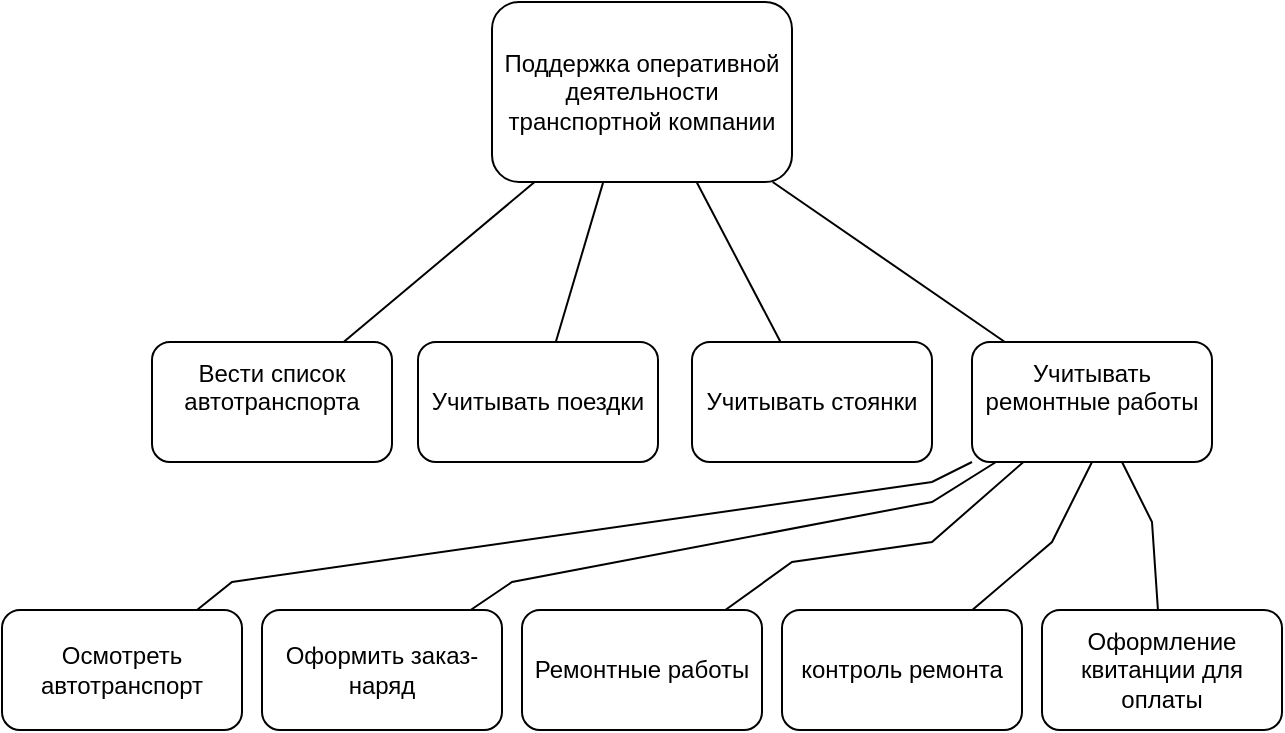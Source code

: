 <mxfile version="21.3.7" type="github">
  <diagram name="Страница 1" id="_s5fvNWSU9YGFF59Uiwb">
    <mxGraphModel dx="991" dy="490" grid="1" gridSize="10" guides="1" tooltips="1" connect="1" arrows="1" fold="1" page="1" pageScale="1" pageWidth="827" pageHeight="1169" math="0" shadow="0">
      <root>
        <mxCell id="0" />
        <mxCell id="1" parent="0" />
        <mxCell id="giHVpxbRRX-lV9gptPgg-1" value="Поддержка оперативной деятельности транспортной компании" style="rounded=1;whiteSpace=wrap;html=1;" vertex="1" parent="1">
          <mxGeometry x="330" y="280" width="150" height="90" as="geometry" />
        </mxCell>
        <mxCell id="giHVpxbRRX-lV9gptPgg-2" value="&lt;div&gt;Вести список автотранспорта&lt;/div&gt;&lt;div&gt;&lt;br&gt;&lt;/div&gt;" style="rounded=1;whiteSpace=wrap;html=1;" vertex="1" parent="1">
          <mxGeometry x="160" y="450" width="120" height="60" as="geometry" />
        </mxCell>
        <mxCell id="giHVpxbRRX-lV9gptPgg-3" value="&lt;div&gt;&lt;div&gt;Учитывать поездки&lt;/div&gt;&lt;/div&gt;" style="rounded=1;whiteSpace=wrap;html=1;" vertex="1" parent="1">
          <mxGeometry x="293" y="450" width="120" height="60" as="geometry" />
        </mxCell>
        <mxCell id="giHVpxbRRX-lV9gptPgg-4" value="&lt;div&gt;Учитывать стоянки&lt;/div&gt;" style="rounded=1;whiteSpace=wrap;html=1;" vertex="1" parent="1">
          <mxGeometry x="430" y="450" width="120" height="60" as="geometry" />
        </mxCell>
        <mxCell id="giHVpxbRRX-lV9gptPgg-5" value="&lt;div&gt;Учитывать ремонтные работы&lt;/div&gt;&lt;div&gt;&lt;br&gt;&lt;/div&gt;" style="rounded=1;whiteSpace=wrap;html=1;" vertex="1" parent="1">
          <mxGeometry x="570" y="450" width="120" height="60" as="geometry" />
        </mxCell>
        <mxCell id="giHVpxbRRX-lV9gptPgg-6" value="" style="endArrow=none;html=1;rounded=0;exitX=0.37;exitY=1.005;exitDx=0;exitDy=0;exitPerimeter=0;" edge="1" parent="1" source="giHVpxbRRX-lV9gptPgg-1" target="giHVpxbRRX-lV9gptPgg-3">
          <mxGeometry width="50" height="50" relative="1" as="geometry">
            <mxPoint x="440" y="520" as="sourcePoint" />
            <mxPoint x="490" y="470" as="targetPoint" />
          </mxGeometry>
        </mxCell>
        <mxCell id="giHVpxbRRX-lV9gptPgg-7" value="" style="endArrow=none;html=1;rounded=0;entryX=0.682;entryY=1;entryDx=0;entryDy=0;entryPerimeter=0;" edge="1" parent="1" source="giHVpxbRRX-lV9gptPgg-4" target="giHVpxbRRX-lV9gptPgg-1">
          <mxGeometry width="50" height="50" relative="1" as="geometry">
            <mxPoint x="440" y="520" as="sourcePoint" />
            <mxPoint x="490" y="470" as="targetPoint" />
          </mxGeometry>
        </mxCell>
        <mxCell id="giHVpxbRRX-lV9gptPgg-8" value="" style="endArrow=none;html=1;rounded=0;" edge="1" parent="1" source="giHVpxbRRX-lV9gptPgg-1" target="giHVpxbRRX-lV9gptPgg-5">
          <mxGeometry width="50" height="50" relative="1" as="geometry">
            <mxPoint x="440" y="520" as="sourcePoint" />
            <mxPoint x="490" y="470" as="targetPoint" />
          </mxGeometry>
        </mxCell>
        <mxCell id="giHVpxbRRX-lV9gptPgg-9" value="" style="endArrow=none;html=1;rounded=0;" edge="1" parent="1" source="giHVpxbRRX-lV9gptPgg-2" target="giHVpxbRRX-lV9gptPgg-1">
          <mxGeometry width="50" height="50" relative="1" as="geometry">
            <mxPoint x="440" y="520" as="sourcePoint" />
            <mxPoint x="490" y="470" as="targetPoint" />
          </mxGeometry>
        </mxCell>
        <mxCell id="giHVpxbRRX-lV9gptPgg-11" value="&lt;div&gt;Осмотреть автотранспорт&lt;/div&gt;" style="rounded=1;whiteSpace=wrap;html=1;" vertex="1" parent="1">
          <mxGeometry x="85" y="584" width="120" height="60" as="geometry" />
        </mxCell>
        <mxCell id="giHVpxbRRX-lV9gptPgg-12" value="&lt;div&gt;контроль ремонта&lt;/div&gt;" style="rounded=1;whiteSpace=wrap;html=1;" vertex="1" parent="1">
          <mxGeometry x="475" y="584" width="120" height="60" as="geometry" />
        </mxCell>
        <mxCell id="giHVpxbRRX-lV9gptPgg-13" value="&lt;div&gt;Оформить заказ-наряд&lt;/div&gt;" style="rounded=1;whiteSpace=wrap;html=1;" vertex="1" parent="1">
          <mxGeometry x="215" y="584" width="120" height="60" as="geometry" />
        </mxCell>
        <mxCell id="giHVpxbRRX-lV9gptPgg-14" value="&lt;div&gt;Ремонтные работы&lt;/div&gt;" style="rounded=1;whiteSpace=wrap;html=1;" vertex="1" parent="1">
          <mxGeometry x="345" y="584" width="120" height="60" as="geometry" />
        </mxCell>
        <mxCell id="giHVpxbRRX-lV9gptPgg-15" value="&lt;div&gt;Оформление квитанции для оплаты&lt;/div&gt;" style="rounded=1;whiteSpace=wrap;html=1;" vertex="1" parent="1">
          <mxGeometry x="605" y="584" width="120" height="60" as="geometry" />
        </mxCell>
        <mxCell id="giHVpxbRRX-lV9gptPgg-16" value="" style="endArrow=none;html=1;rounded=0;" edge="1" parent="1" source="giHVpxbRRX-lV9gptPgg-15" target="giHVpxbRRX-lV9gptPgg-5">
          <mxGeometry width="50" height="50" relative="1" as="geometry">
            <mxPoint x="440" y="520" as="sourcePoint" />
            <mxPoint x="490" y="470" as="targetPoint" />
            <Array as="points">
              <mxPoint x="660" y="540" />
            </Array>
          </mxGeometry>
        </mxCell>
        <mxCell id="giHVpxbRRX-lV9gptPgg-17" value="" style="endArrow=none;html=1;rounded=0;" edge="1" parent="1" source="giHVpxbRRX-lV9gptPgg-14" target="giHVpxbRRX-lV9gptPgg-5">
          <mxGeometry width="50" height="50" relative="1" as="geometry">
            <mxPoint x="440" y="520" as="sourcePoint" />
            <mxPoint x="490" y="470" as="targetPoint" />
            <Array as="points">
              <mxPoint x="480" y="560" />
              <mxPoint x="550" y="550" />
            </Array>
          </mxGeometry>
        </mxCell>
        <mxCell id="giHVpxbRRX-lV9gptPgg-18" value="" style="endArrow=none;html=1;rounded=0;exitX=0.5;exitY=1;exitDx=0;exitDy=0;" edge="1" parent="1" source="giHVpxbRRX-lV9gptPgg-5" target="giHVpxbRRX-lV9gptPgg-12">
          <mxGeometry width="50" height="50" relative="1" as="geometry">
            <mxPoint x="440" y="520" as="sourcePoint" />
            <mxPoint x="490" y="470" as="targetPoint" />
            <Array as="points">
              <mxPoint x="610" y="550" />
            </Array>
          </mxGeometry>
        </mxCell>
        <mxCell id="giHVpxbRRX-lV9gptPgg-19" value="" style="endArrow=none;html=1;rounded=0;" edge="1" parent="1" source="giHVpxbRRX-lV9gptPgg-13" target="giHVpxbRRX-lV9gptPgg-5">
          <mxGeometry width="50" height="50" relative="1" as="geometry">
            <mxPoint x="440" y="520" as="sourcePoint" />
            <mxPoint x="490" y="470" as="targetPoint" />
            <Array as="points">
              <mxPoint x="340" y="570" />
              <mxPoint x="550" y="530" />
            </Array>
          </mxGeometry>
        </mxCell>
        <mxCell id="giHVpxbRRX-lV9gptPgg-20" value="" style="endArrow=none;html=1;rounded=0;" edge="1" parent="1" source="giHVpxbRRX-lV9gptPgg-11" target="giHVpxbRRX-lV9gptPgg-5">
          <mxGeometry width="50" height="50" relative="1" as="geometry">
            <mxPoint x="440" y="520" as="sourcePoint" />
            <mxPoint x="490" y="470" as="targetPoint" />
            <Array as="points">
              <mxPoint x="200" y="570" />
              <mxPoint x="550" y="520" />
            </Array>
          </mxGeometry>
        </mxCell>
      </root>
    </mxGraphModel>
  </diagram>
</mxfile>
